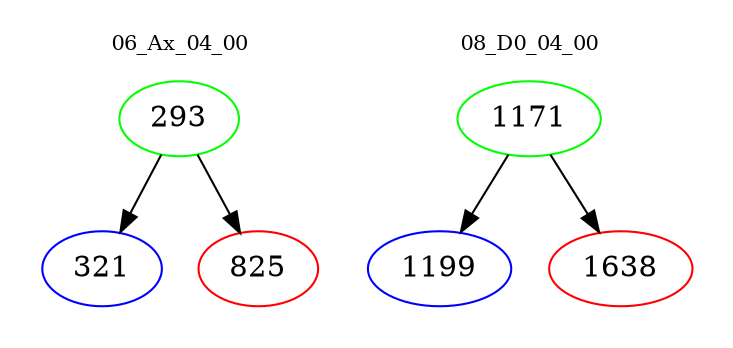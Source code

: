digraph{
subgraph cluster_0 {
color = white
label = "06_Ax_04_00";
fontsize=10;
T0_293 [label="293", color="green"]
T0_293 -> T0_321 [color="black"]
T0_321 [label="321", color="blue"]
T0_293 -> T0_825 [color="black"]
T0_825 [label="825", color="red"]
}
subgraph cluster_1 {
color = white
label = "08_D0_04_00";
fontsize=10;
T1_1171 [label="1171", color="green"]
T1_1171 -> T1_1199 [color="black"]
T1_1199 [label="1199", color="blue"]
T1_1171 -> T1_1638 [color="black"]
T1_1638 [label="1638", color="red"]
}
}
